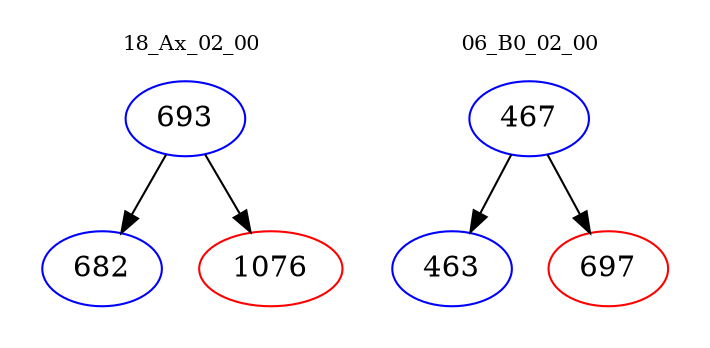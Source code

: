 digraph{
subgraph cluster_0 {
color = white
label = "18_Ax_02_00";
fontsize=10;
T0_693 [label="693", color="blue"]
T0_693 -> T0_682 [color="black"]
T0_682 [label="682", color="blue"]
T0_693 -> T0_1076 [color="black"]
T0_1076 [label="1076", color="red"]
}
subgraph cluster_1 {
color = white
label = "06_B0_02_00";
fontsize=10;
T1_467 [label="467", color="blue"]
T1_467 -> T1_463 [color="black"]
T1_463 [label="463", color="blue"]
T1_467 -> T1_697 [color="black"]
T1_697 [label="697", color="red"]
}
}
